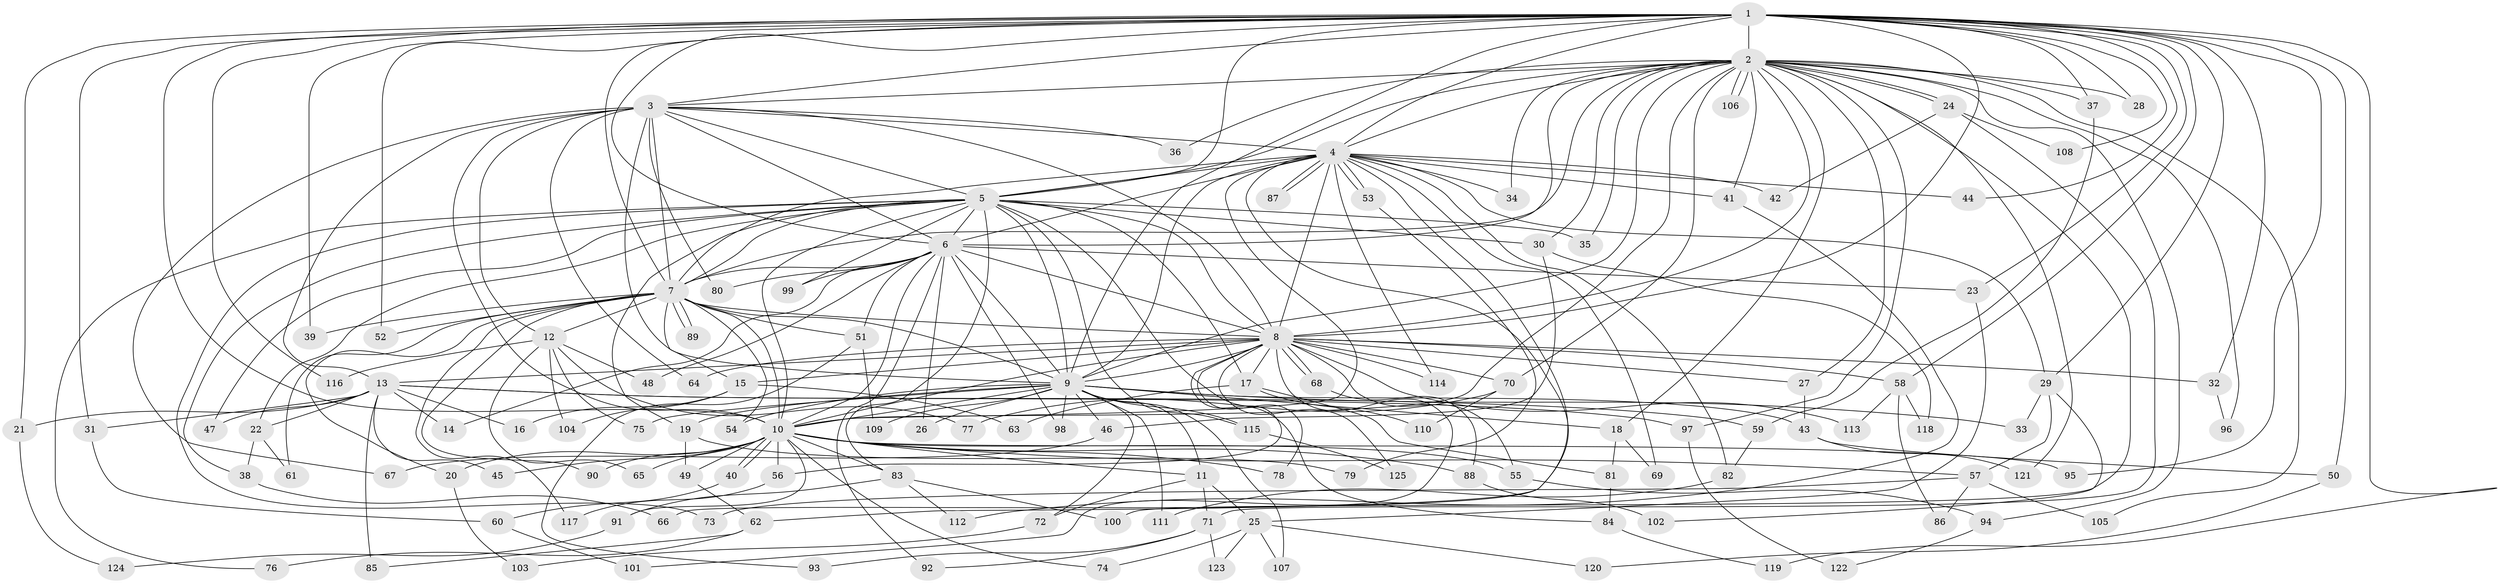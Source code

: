 // coarse degree distribution, {25: 0.015873015873015872, 24: 0.015873015873015872, 12: 0.047619047619047616, 18: 0.015873015873015872, 17: 0.015873015873015872, 15: 0.015873015873015872, 20: 0.015873015873015872, 5: 0.031746031746031744, 10: 0.015873015873015872, 14: 0.015873015873015872, 8: 0.031746031746031744, 2: 0.4126984126984127, 13: 0.015873015873015872, 4: 0.09523809523809523, 3: 0.15873015873015872, 7: 0.015873015873015872, 6: 0.015873015873015872, 1: 0.047619047619047616}
// Generated by graph-tools (version 1.1) at 2025/49/03/04/25 22:49:30]
// undirected, 125 vertices, 275 edges
graph export_dot {
  node [color=gray90,style=filled];
  1;
  2;
  3;
  4;
  5;
  6;
  7;
  8;
  9;
  10;
  11;
  12;
  13;
  14;
  15;
  16;
  17;
  18;
  19;
  20;
  21;
  22;
  23;
  24;
  25;
  26;
  27;
  28;
  29;
  30;
  31;
  32;
  33;
  34;
  35;
  36;
  37;
  38;
  39;
  40;
  41;
  42;
  43;
  44;
  45;
  46;
  47;
  48;
  49;
  50;
  51;
  52;
  53;
  54;
  55;
  56;
  57;
  58;
  59;
  60;
  61;
  62;
  63;
  64;
  65;
  66;
  67;
  68;
  69;
  70;
  71;
  72;
  73;
  74;
  75;
  76;
  77;
  78;
  79;
  80;
  81;
  82;
  83;
  84;
  85;
  86;
  87;
  88;
  89;
  90;
  91;
  92;
  93;
  94;
  95;
  96;
  97;
  98;
  99;
  100;
  101;
  102;
  103;
  104;
  105;
  106;
  107;
  108;
  109;
  110;
  111;
  112;
  113;
  114;
  115;
  116;
  117;
  118;
  119;
  120;
  121;
  122;
  123;
  124;
  125;
  1 -- 2;
  1 -- 3;
  1 -- 4;
  1 -- 5;
  1 -- 6;
  1 -- 7;
  1 -- 8;
  1 -- 9;
  1 -- 10;
  1 -- 21;
  1 -- 23;
  1 -- 28;
  1 -- 29;
  1 -- 31;
  1 -- 32;
  1 -- 37;
  1 -- 39;
  1 -- 44;
  1 -- 50;
  1 -- 52;
  1 -- 58;
  1 -- 95;
  1 -- 108;
  1 -- 116;
  1 -- 119;
  2 -- 3;
  2 -- 4;
  2 -- 5;
  2 -- 6;
  2 -- 7;
  2 -- 8;
  2 -- 9;
  2 -- 10;
  2 -- 18;
  2 -- 24;
  2 -- 24;
  2 -- 27;
  2 -- 28;
  2 -- 30;
  2 -- 34;
  2 -- 35;
  2 -- 36;
  2 -- 37;
  2 -- 41;
  2 -- 70;
  2 -- 94;
  2 -- 96;
  2 -- 97;
  2 -- 100;
  2 -- 105;
  2 -- 106;
  2 -- 106;
  2 -- 121;
  3 -- 4;
  3 -- 5;
  3 -- 6;
  3 -- 7;
  3 -- 8;
  3 -- 9;
  3 -- 10;
  3 -- 12;
  3 -- 13;
  3 -- 36;
  3 -- 64;
  3 -- 67;
  3 -- 80;
  4 -- 5;
  4 -- 6;
  4 -- 7;
  4 -- 8;
  4 -- 9;
  4 -- 10;
  4 -- 29;
  4 -- 34;
  4 -- 41;
  4 -- 42;
  4 -- 44;
  4 -- 53;
  4 -- 53;
  4 -- 62;
  4 -- 66;
  4 -- 69;
  4 -- 82;
  4 -- 87;
  4 -- 87;
  4 -- 114;
  5 -- 6;
  5 -- 7;
  5 -- 8;
  5 -- 9;
  5 -- 10;
  5 -- 17;
  5 -- 19;
  5 -- 22;
  5 -- 30;
  5 -- 35;
  5 -- 38;
  5 -- 47;
  5 -- 73;
  5 -- 76;
  5 -- 83;
  5 -- 84;
  5 -- 99;
  5 -- 115;
  6 -- 7;
  6 -- 8;
  6 -- 9;
  6 -- 10;
  6 -- 14;
  6 -- 23;
  6 -- 26;
  6 -- 48;
  6 -- 51;
  6 -- 80;
  6 -- 92;
  6 -- 98;
  6 -- 99;
  7 -- 8;
  7 -- 9;
  7 -- 10;
  7 -- 12;
  7 -- 15;
  7 -- 20;
  7 -- 39;
  7 -- 51;
  7 -- 52;
  7 -- 54;
  7 -- 61;
  7 -- 89;
  7 -- 89;
  7 -- 90;
  7 -- 117;
  8 -- 9;
  8 -- 10;
  8 -- 13;
  8 -- 15;
  8 -- 17;
  8 -- 27;
  8 -- 32;
  8 -- 55;
  8 -- 56;
  8 -- 58;
  8 -- 64;
  8 -- 68;
  8 -- 68;
  8 -- 70;
  8 -- 78;
  8 -- 101;
  8 -- 113;
  8 -- 114;
  8 -- 125;
  9 -- 10;
  9 -- 11;
  9 -- 18;
  9 -- 19;
  9 -- 26;
  9 -- 33;
  9 -- 43;
  9 -- 46;
  9 -- 54;
  9 -- 72;
  9 -- 75;
  9 -- 98;
  9 -- 107;
  9 -- 109;
  9 -- 111;
  9 -- 115;
  10 -- 11;
  10 -- 20;
  10 -- 40;
  10 -- 40;
  10 -- 45;
  10 -- 49;
  10 -- 55;
  10 -- 56;
  10 -- 57;
  10 -- 65;
  10 -- 74;
  10 -- 78;
  10 -- 83;
  10 -- 88;
  10 -- 90;
  10 -- 91;
  10 -- 95;
  11 -- 25;
  11 -- 71;
  11 -- 72;
  12 -- 48;
  12 -- 65;
  12 -- 75;
  12 -- 77;
  12 -- 104;
  12 -- 116;
  13 -- 14;
  13 -- 16;
  13 -- 21;
  13 -- 22;
  13 -- 31;
  13 -- 45;
  13 -- 47;
  13 -- 59;
  13 -- 85;
  13 -- 97;
  15 -- 16;
  15 -- 63;
  15 -- 104;
  17 -- 63;
  17 -- 81;
  17 -- 110;
  18 -- 69;
  18 -- 81;
  19 -- 49;
  19 -- 79;
  20 -- 103;
  21 -- 124;
  22 -- 38;
  22 -- 61;
  23 -- 25;
  24 -- 42;
  24 -- 71;
  24 -- 108;
  25 -- 74;
  25 -- 107;
  25 -- 120;
  25 -- 123;
  27 -- 43;
  29 -- 33;
  29 -- 57;
  29 -- 102;
  30 -- 46;
  30 -- 118;
  31 -- 60;
  32 -- 96;
  37 -- 59;
  38 -- 66;
  40 -- 60;
  41 -- 112;
  43 -- 50;
  43 -- 121;
  46 -- 67;
  49 -- 62;
  50 -- 120;
  51 -- 93;
  51 -- 109;
  53 -- 79;
  55 -- 94;
  56 -- 117;
  57 -- 73;
  57 -- 86;
  57 -- 105;
  58 -- 86;
  58 -- 113;
  58 -- 118;
  59 -- 82;
  60 -- 101;
  62 -- 76;
  62 -- 85;
  68 -- 88;
  70 -- 77;
  70 -- 110;
  71 -- 92;
  71 -- 93;
  71 -- 123;
  72 -- 103;
  81 -- 84;
  82 -- 111;
  83 -- 91;
  83 -- 100;
  83 -- 112;
  84 -- 119;
  88 -- 102;
  91 -- 124;
  94 -- 122;
  97 -- 122;
  115 -- 125;
}
